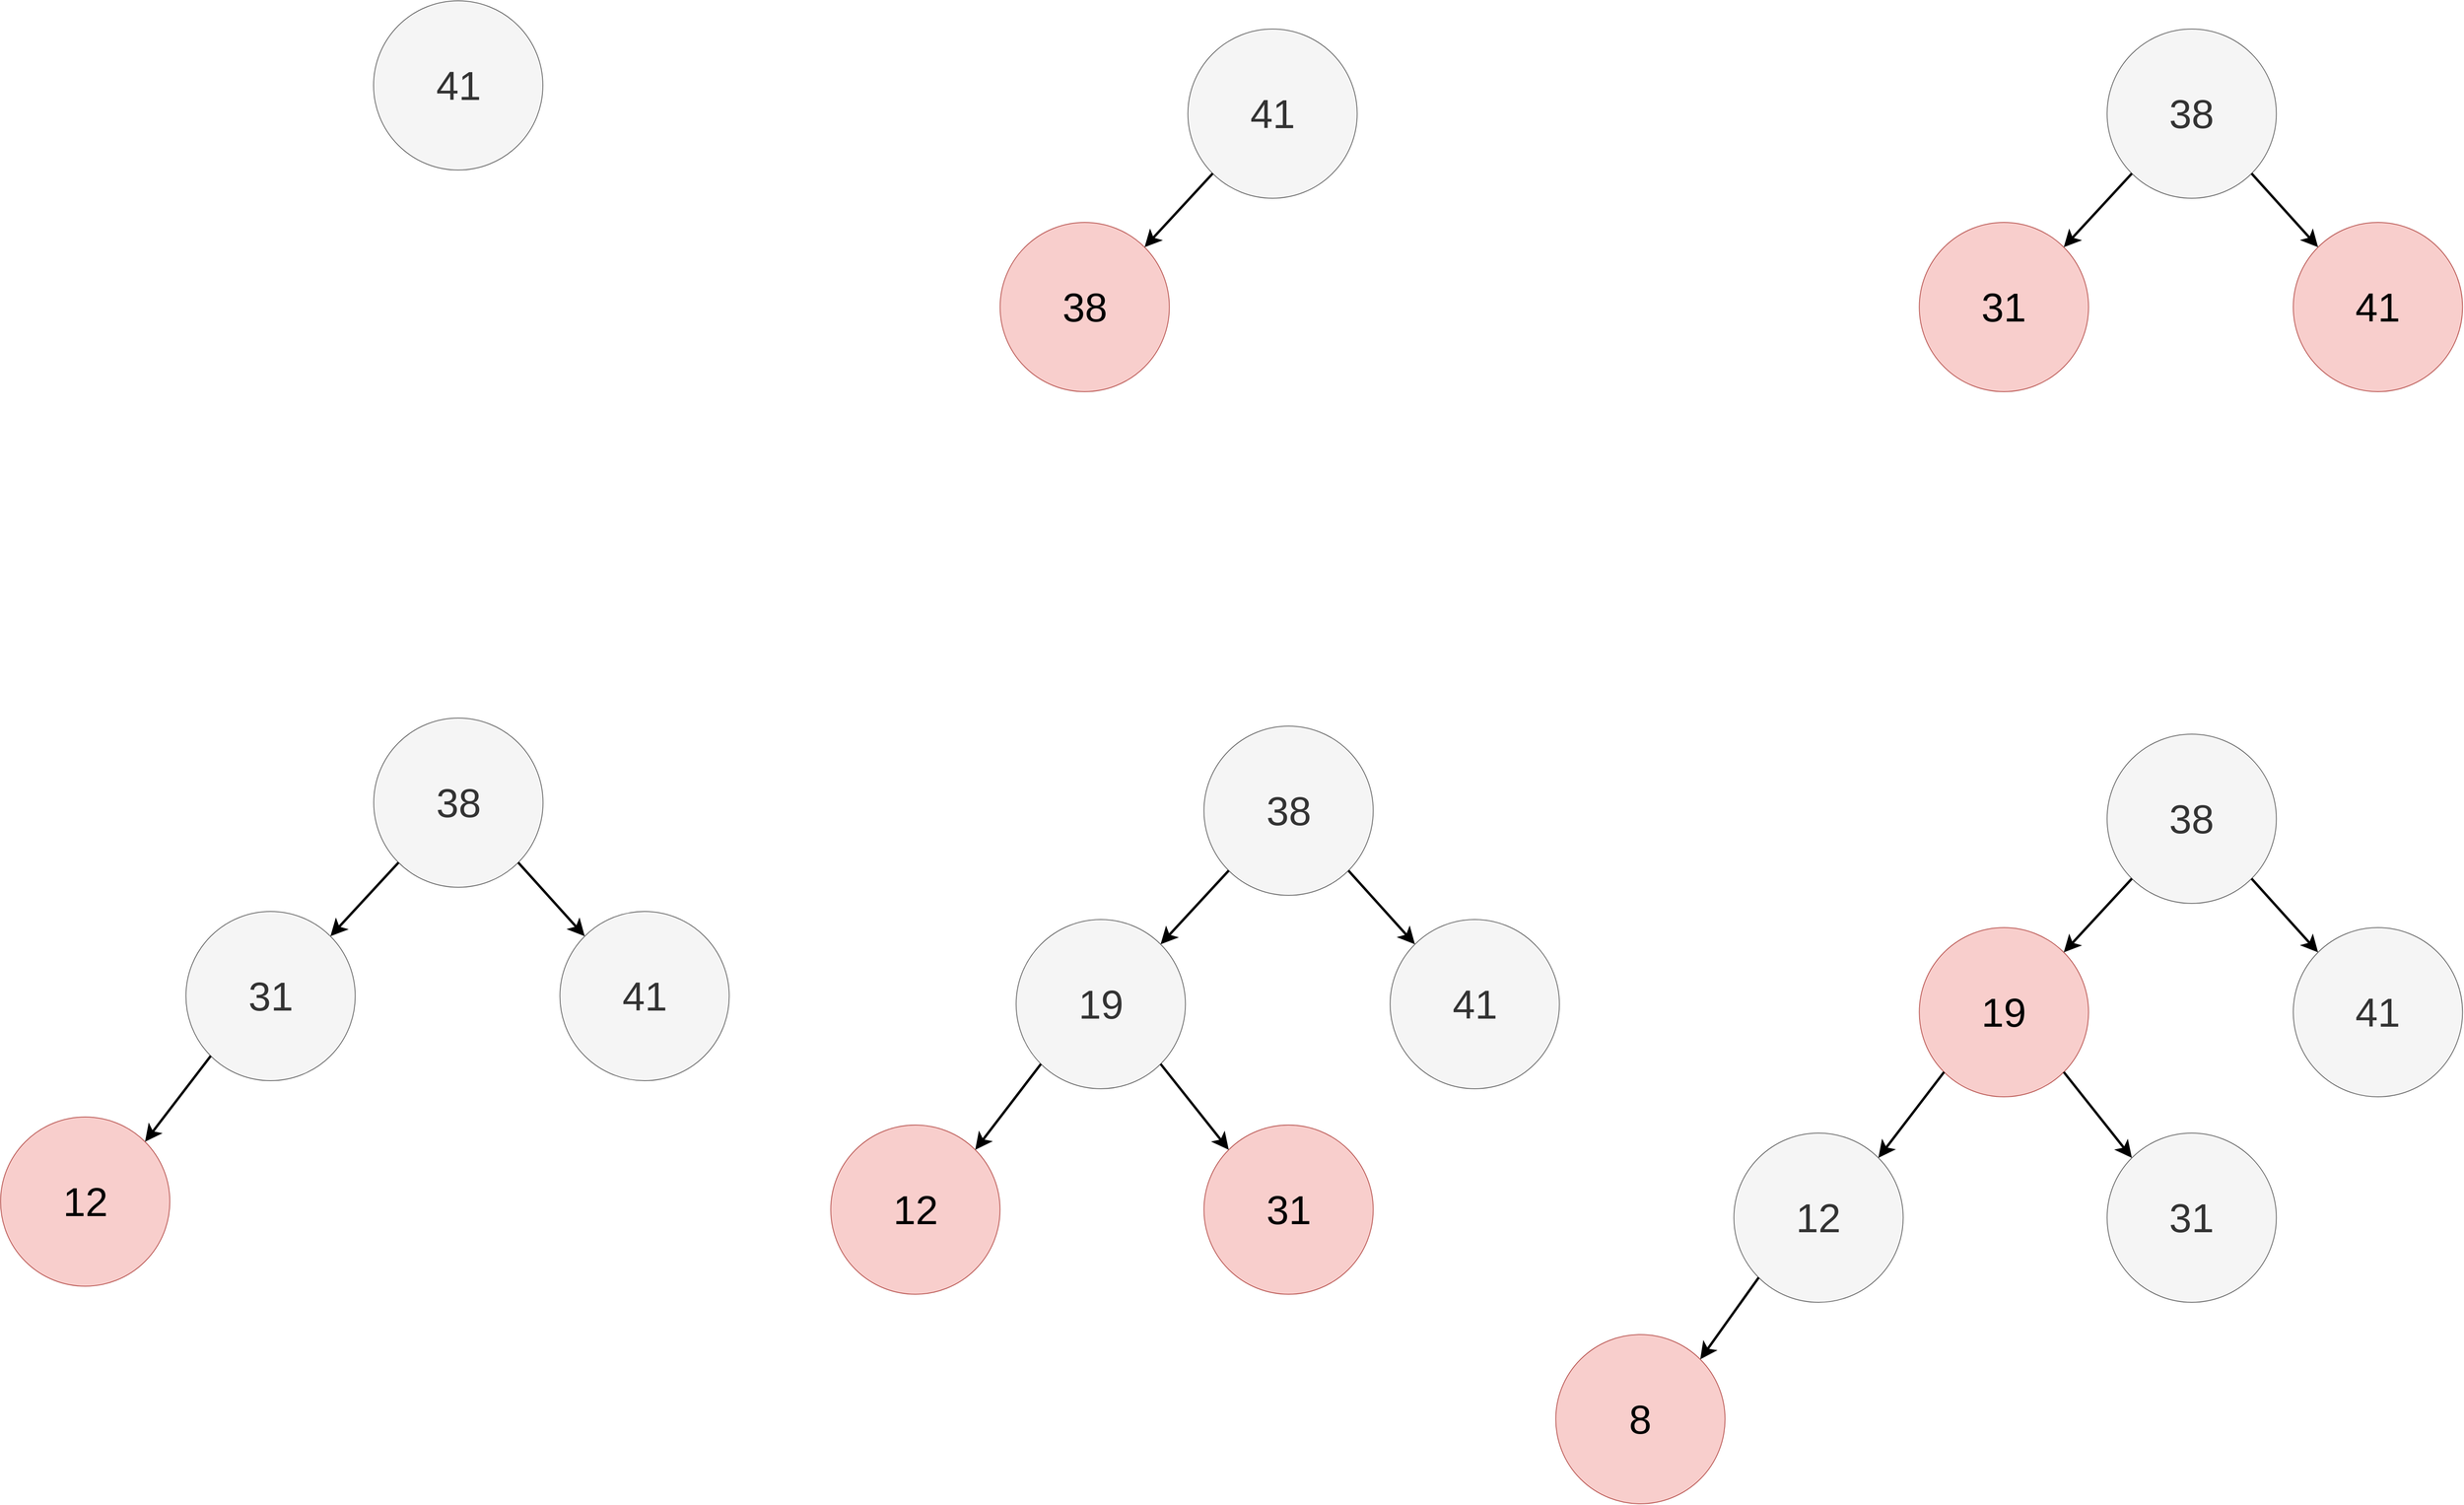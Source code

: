 <mxfile pages="1" version="11.2.1" type="device"><diagram id="EBhPCghi5FszL2AT7cU0" name="第 1 页"><mxGraphModel dx="2076" dy="1266" grid="1" gridSize="10" guides="1" tooltips="1" connect="1" arrows="1" fold="1" page="1" pageScale="1" pageWidth="4681" pageHeight="3300" math="0" shadow="0"><root><mxCell id="0"/><mxCell id="1" parent="0"/><mxCell id="yX3EXj_pyZLu_I8iCPf_-1" value="41" style="ellipse;whiteSpace=wrap;html=1;aspect=fixed;fillColor=#f5f5f5;strokeColor=#666666;fontColor=#333333;fontSize=50;" parent="1" vertex="1"><mxGeometry x="880.5" y="1100" width="210" height="210" as="geometry"/></mxCell><mxCell id="yX3EXj_pyZLu_I8iCPf_-2" value="41" style="ellipse;whiteSpace=wrap;html=1;aspect=fixed;fillColor=#f5f5f5;strokeColor=#666666;fontColor=#333333;fontSize=50;" parent="1" vertex="1"><mxGeometry x="1890.8" y="1135" width="210" height="210" as="geometry"/></mxCell><mxCell id="yX3EXj_pyZLu_I8iCPf_-5" value="38" style="ellipse;whiteSpace=wrap;html=1;aspect=fixed;fillColor=#f8cecc;strokeColor=#b85450;fontSize=50;" parent="1" vertex="1"><mxGeometry x="1657.8" y="1375" width="210" height="210" as="geometry"/></mxCell><mxCell id="yX3EXj_pyZLu_I8iCPf_-6" value="" style="endArrow=classic;html=1;fontSize=50;entryX=1;entryY=0;entryDx=0;entryDy=0;exitX=0;exitY=1;exitDx=0;exitDy=0;endSize=12;strokeWidth=3;" parent="1" source="yX3EXj_pyZLu_I8iCPf_-2" target="yX3EXj_pyZLu_I8iCPf_-5" edge="1"><mxGeometry width="50" height="50" relative="1" as="geometry"><mxPoint x="1208" y="1685" as="sourcePoint"/><mxPoint x="1258" y="1635" as="targetPoint"/></mxGeometry></mxCell><mxCell id="yX3EXj_pyZLu_I8iCPf_-7" value="38" style="ellipse;whiteSpace=wrap;html=1;aspect=fixed;fillColor=#f5f5f5;strokeColor=#666666;fontColor=#333333;fontSize=50;" parent="1" vertex="1"><mxGeometry x="3031.2" y="1135" width="210" height="210" as="geometry"/></mxCell><mxCell id="yX3EXj_pyZLu_I8iCPf_-8" value="31" style="ellipse;whiteSpace=wrap;html=1;aspect=fixed;fillColor=#f8cecc;strokeColor=#b85450;fontSize=50;" parent="1" vertex="1"><mxGeometry x="2798.2" y="1375" width="210" height="210" as="geometry"/></mxCell><mxCell id="yX3EXj_pyZLu_I8iCPf_-9" value="" style="endArrow=classic;html=1;fontSize=50;entryX=1;entryY=0;entryDx=0;entryDy=0;exitX=0;exitY=1;exitDx=0;exitDy=0;endSize=12;strokeWidth=3;" parent="1" source="yX3EXj_pyZLu_I8iCPf_-7" target="yX3EXj_pyZLu_I8iCPf_-8" edge="1"><mxGeometry width="50" height="50" relative="1" as="geometry"><mxPoint x="2348.4" y="1685" as="sourcePoint"/><mxPoint x="2398.4" y="1635" as="targetPoint"/></mxGeometry></mxCell><mxCell id="yX3EXj_pyZLu_I8iCPf_-10" value="41" style="ellipse;whiteSpace=wrap;html=1;aspect=fixed;fillColor=#f8cecc;strokeColor=#b85450;fontSize=50;" parent="1" vertex="1"><mxGeometry x="3262.2" y="1375" width="210" height="210" as="geometry"/></mxCell><mxCell id="yX3EXj_pyZLu_I8iCPf_-13" value="" style="endArrow=classic;html=1;fontSize=50;entryX=0;entryY=0;entryDx=0;entryDy=0;exitX=1;exitY=1;exitDx=0;exitDy=0;endSize=12;strokeWidth=3;" parent="1" source="yX3EXj_pyZLu_I8iCPf_-7" target="yX3EXj_pyZLu_I8iCPf_-10" edge="1"><mxGeometry width="50" height="50" relative="1" as="geometry"><mxPoint x="3071.954" y="1324.246" as="sourcePoint"/><mxPoint x="2987.446" y="1415.754" as="targetPoint"/></mxGeometry></mxCell><mxCell id="yX3EXj_pyZLu_I8iCPf_-14" value="38" style="ellipse;whiteSpace=wrap;html=1;aspect=fixed;fillColor=#f5f5f5;strokeColor=#666666;fontColor=#333333;fontSize=50;" parent="1" vertex="1"><mxGeometry x="880.7" y="1990" width="210" height="210" as="geometry"/></mxCell><mxCell id="yX3EXj_pyZLu_I8iCPf_-15" value="31" style="ellipse;whiteSpace=wrap;html=1;aspect=fixed;fillColor=#f5f5f5;strokeColor=#666666;fontSize=50;fontColor=#333333;" parent="1" vertex="1"><mxGeometry x="647.7" y="2230" width="210" height="210" as="geometry"/></mxCell><mxCell id="yX3EXj_pyZLu_I8iCPf_-16" value="" style="endArrow=classic;html=1;fontSize=50;entryX=1;entryY=0;entryDx=0;entryDy=0;exitX=0;exitY=1;exitDx=0;exitDy=0;endSize=12;strokeWidth=3;" parent="1" source="yX3EXj_pyZLu_I8iCPf_-14" target="yX3EXj_pyZLu_I8iCPf_-15" edge="1"><mxGeometry width="50" height="50" relative="1" as="geometry"><mxPoint x="197.9" y="2540" as="sourcePoint"/><mxPoint x="247.9" y="2490" as="targetPoint"/></mxGeometry></mxCell><mxCell id="yX3EXj_pyZLu_I8iCPf_-17" value="41" style="ellipse;whiteSpace=wrap;html=1;aspect=fixed;fillColor=#f5f5f5;strokeColor=#666666;fontSize=50;fontColor=#333333;" parent="1" vertex="1"><mxGeometry x="1111.7" y="2230" width="210" height="210" as="geometry"/></mxCell><mxCell id="yX3EXj_pyZLu_I8iCPf_-18" value="" style="endArrow=classic;html=1;fontSize=50;entryX=0;entryY=0;entryDx=0;entryDy=0;exitX=1;exitY=1;exitDx=0;exitDy=0;endSize=12;strokeWidth=3;" parent="1" source="yX3EXj_pyZLu_I8iCPf_-14" target="yX3EXj_pyZLu_I8iCPf_-17" edge="1"><mxGeometry width="50" height="50" relative="1" as="geometry"><mxPoint x="921.454" y="2179.246" as="sourcePoint"/><mxPoint x="836.946" y="2270.754" as="targetPoint"/></mxGeometry></mxCell><mxCell id="yX3EXj_pyZLu_I8iCPf_-19" value="12" style="ellipse;whiteSpace=wrap;html=1;aspect=fixed;fillColor=#f8cecc;strokeColor=#b85450;fontSize=50;" parent="1" vertex="1"><mxGeometry x="417.7" y="2485" width="210" height="210" as="geometry"/></mxCell><mxCell id="yX3EXj_pyZLu_I8iCPf_-20" value="" style="endArrow=classic;html=1;fontSize=50;entryX=1;entryY=0;entryDx=0;entryDy=0;exitX=0;exitY=1;exitDx=0;exitDy=0;endSize=12;strokeWidth=3;" parent="1" source="yX3EXj_pyZLu_I8iCPf_-15" target="yX3EXj_pyZLu_I8iCPf_-19" edge="1"><mxGeometry width="50" height="50" relative="1" as="geometry"><mxPoint x="921.454" y="2179.246" as="sourcePoint"/><mxPoint x="836.946" y="2270.754" as="targetPoint"/></mxGeometry></mxCell><mxCell id="yX3EXj_pyZLu_I8iCPf_-21" value="38" style="ellipse;whiteSpace=wrap;html=1;aspect=fixed;fillColor=#f5f5f5;strokeColor=#666666;fontColor=#333333;fontSize=50;" parent="1" vertex="1"><mxGeometry x="1910.7" y="2000" width="210" height="210" as="geometry"/></mxCell><mxCell id="yX3EXj_pyZLu_I8iCPf_-22" value="19" style="ellipse;whiteSpace=wrap;html=1;aspect=fixed;fillColor=#f5f5f5;strokeColor=#666666;fontSize=50;fontColor=#333333;" parent="1" vertex="1"><mxGeometry x="1677.7" y="2240" width="210" height="210" as="geometry"/></mxCell><mxCell id="yX3EXj_pyZLu_I8iCPf_-23" value="" style="endArrow=classic;html=1;fontSize=50;entryX=1;entryY=0;entryDx=0;entryDy=0;exitX=0;exitY=1;exitDx=0;exitDy=0;endSize=12;strokeWidth=3;" parent="1" source="yX3EXj_pyZLu_I8iCPf_-21" target="yX3EXj_pyZLu_I8iCPf_-22" edge="1"><mxGeometry width="50" height="50" relative="1" as="geometry"><mxPoint x="1227.9" y="2550" as="sourcePoint"/><mxPoint x="1277.9" y="2500" as="targetPoint"/></mxGeometry></mxCell><mxCell id="yX3EXj_pyZLu_I8iCPf_-24" value="41" style="ellipse;whiteSpace=wrap;html=1;aspect=fixed;fillColor=#f5f5f5;strokeColor=#666666;fontSize=50;fontColor=#333333;" parent="1" vertex="1"><mxGeometry x="2141.7" y="2240" width="210" height="210" as="geometry"/></mxCell><mxCell id="yX3EXj_pyZLu_I8iCPf_-25" value="" style="endArrow=classic;html=1;fontSize=50;entryX=0;entryY=0;entryDx=0;entryDy=0;exitX=1;exitY=1;exitDx=0;exitDy=0;endSize=12;strokeWidth=3;" parent="1" source="yX3EXj_pyZLu_I8iCPf_-21" target="yX3EXj_pyZLu_I8iCPf_-24" edge="1"><mxGeometry width="50" height="50" relative="1" as="geometry"><mxPoint x="1951.454" y="2189.246" as="sourcePoint"/><mxPoint x="1866.946" y="2280.754" as="targetPoint"/></mxGeometry></mxCell><mxCell id="yX3EXj_pyZLu_I8iCPf_-26" value="12" style="ellipse;whiteSpace=wrap;html=1;aspect=fixed;fillColor=#f8cecc;strokeColor=#b85450;fontSize=50;" parent="1" vertex="1"><mxGeometry x="1447.7" y="2495" width="210" height="210" as="geometry"/></mxCell><mxCell id="yX3EXj_pyZLu_I8iCPf_-27" value="" style="endArrow=classic;html=1;fontSize=50;entryX=1;entryY=0;entryDx=0;entryDy=0;exitX=0;exitY=1;exitDx=0;exitDy=0;endSize=12;strokeWidth=3;" parent="1" source="yX3EXj_pyZLu_I8iCPf_-22" target="yX3EXj_pyZLu_I8iCPf_-26" edge="1"><mxGeometry width="50" height="50" relative="1" as="geometry"><mxPoint x="1951.454" y="2189.246" as="sourcePoint"/><mxPoint x="1866.946" y="2280.754" as="targetPoint"/></mxGeometry></mxCell><mxCell id="yX3EXj_pyZLu_I8iCPf_-28" value="31" style="ellipse;whiteSpace=wrap;html=1;aspect=fixed;fillColor=#f8cecc;strokeColor=#b85450;fontSize=50;" parent="1" vertex="1"><mxGeometry x="1910.7" y="2495" width="210" height="210" as="geometry"/></mxCell><mxCell id="yX3EXj_pyZLu_I8iCPf_-29" value="" style="endArrow=classic;html=1;fontSize=50;entryX=0;entryY=0;entryDx=0;entryDy=0;exitX=1;exitY=1;exitDx=0;exitDy=0;endSize=12;strokeWidth=3;" parent="1" source="yX3EXj_pyZLu_I8iCPf_-22" target="yX3EXj_pyZLu_I8iCPf_-28" edge="1"><mxGeometry width="50" height="50" relative="1" as="geometry"><mxPoint x="1718.454" y="2429.246" as="sourcePoint"/><mxPoint x="1636.946" y="2535.754" as="targetPoint"/></mxGeometry></mxCell><mxCell id="yX3EXj_pyZLu_I8iCPf_-30" value="38" style="ellipse;whiteSpace=wrap;html=1;aspect=fixed;fillColor=#f5f5f5;strokeColor=#666666;fontColor=#333333;fontSize=50;" parent="1" vertex="1"><mxGeometry x="3031.2" y="2010" width="210" height="210" as="geometry"/></mxCell><mxCell id="yX3EXj_pyZLu_I8iCPf_-31" value="19" style="ellipse;whiteSpace=wrap;html=1;aspect=fixed;fillColor=#f8cecc;strokeColor=#b85450;fontSize=50;" parent="1" vertex="1"><mxGeometry x="2798.2" y="2250" width="210" height="210" as="geometry"/></mxCell><mxCell id="yX3EXj_pyZLu_I8iCPf_-32" value="" style="endArrow=classic;html=1;fontSize=50;entryX=1;entryY=0;entryDx=0;entryDy=0;exitX=0;exitY=1;exitDx=0;exitDy=0;endSize=12;strokeWidth=3;" parent="1" source="yX3EXj_pyZLu_I8iCPf_-30" target="yX3EXj_pyZLu_I8iCPf_-31" edge="1"><mxGeometry width="50" height="50" relative="1" as="geometry"><mxPoint x="2348.4" y="2560" as="sourcePoint"/><mxPoint x="2398.4" y="2510" as="targetPoint"/></mxGeometry></mxCell><mxCell id="yX3EXj_pyZLu_I8iCPf_-33" value="41" style="ellipse;whiteSpace=wrap;html=1;aspect=fixed;fillColor=#f5f5f5;strokeColor=#666666;fontSize=50;fontColor=#333333;" parent="1" vertex="1"><mxGeometry x="3262.2" y="2250" width="210" height="210" as="geometry"/></mxCell><mxCell id="yX3EXj_pyZLu_I8iCPf_-34" value="" style="endArrow=classic;html=1;fontSize=50;entryX=0;entryY=0;entryDx=0;entryDy=0;exitX=1;exitY=1;exitDx=0;exitDy=0;endSize=12;strokeWidth=3;" parent="1" source="yX3EXj_pyZLu_I8iCPf_-30" target="yX3EXj_pyZLu_I8iCPf_-33" edge="1"><mxGeometry width="50" height="50" relative="1" as="geometry"><mxPoint x="3071.954" y="2199.246" as="sourcePoint"/><mxPoint x="2987.446" y="2290.754" as="targetPoint"/></mxGeometry></mxCell><mxCell id="yX3EXj_pyZLu_I8iCPf_-35" value="12" style="ellipse;whiteSpace=wrap;html=1;aspect=fixed;fillColor=#f5f5f5;strokeColor=#666666;fontSize=50;fontColor=#333333;" parent="1" vertex="1"><mxGeometry x="2568.2" y="2505" width="210" height="210" as="geometry"/></mxCell><mxCell id="yX3EXj_pyZLu_I8iCPf_-36" value="" style="endArrow=classic;html=1;fontSize=50;entryX=1;entryY=0;entryDx=0;entryDy=0;exitX=0;exitY=1;exitDx=0;exitDy=0;endSize=12;strokeWidth=3;" parent="1" source="yX3EXj_pyZLu_I8iCPf_-31" target="yX3EXj_pyZLu_I8iCPf_-35" edge="1"><mxGeometry width="50" height="50" relative="1" as="geometry"><mxPoint x="3071.954" y="2199.246" as="sourcePoint"/><mxPoint x="2987.446" y="2290.754" as="targetPoint"/></mxGeometry></mxCell><mxCell id="yX3EXj_pyZLu_I8iCPf_-37" value="31" style="ellipse;whiteSpace=wrap;html=1;aspect=fixed;fillColor=#f5f5f5;strokeColor=#666666;fontSize=50;fontColor=#333333;" parent="1" vertex="1"><mxGeometry x="3031.2" y="2505" width="210" height="210" as="geometry"/></mxCell><mxCell id="yX3EXj_pyZLu_I8iCPf_-38" value="" style="endArrow=classic;html=1;fontSize=50;entryX=0;entryY=0;entryDx=0;entryDy=0;exitX=1;exitY=1;exitDx=0;exitDy=0;endSize=12;strokeWidth=3;" parent="1" source="yX3EXj_pyZLu_I8iCPf_-31" target="yX3EXj_pyZLu_I8iCPf_-37" edge="1"><mxGeometry width="50" height="50" relative="1" as="geometry"><mxPoint x="2838.954" y="2439.246" as="sourcePoint"/><mxPoint x="2757.446" y="2545.754" as="targetPoint"/></mxGeometry></mxCell><mxCell id="yX3EXj_pyZLu_I8iCPf_-39" value="8" style="ellipse;whiteSpace=wrap;html=1;aspect=fixed;fillColor=#f8cecc;strokeColor=#b85450;fontSize=50;" parent="1" vertex="1"><mxGeometry x="2347.2" y="2755" width="210" height="210" as="geometry"/></mxCell><mxCell id="yX3EXj_pyZLu_I8iCPf_-40" value="" style="endArrow=classic;html=1;fontSize=50;entryX=1;entryY=0;entryDx=0;entryDy=0;exitX=0;exitY=1;exitDx=0;exitDy=0;endSize=12;strokeWidth=3;" parent="1" source="yX3EXj_pyZLu_I8iCPf_-35" target="yX3EXj_pyZLu_I8iCPf_-39" edge="1"><mxGeometry width="50" height="50" relative="1" as="geometry"><mxPoint x="2838.954" y="2439.246" as="sourcePoint"/><mxPoint x="2757.446" y="2545.754" as="targetPoint"/></mxGeometry></mxCell></root></mxGraphModel></diagram></mxfile>